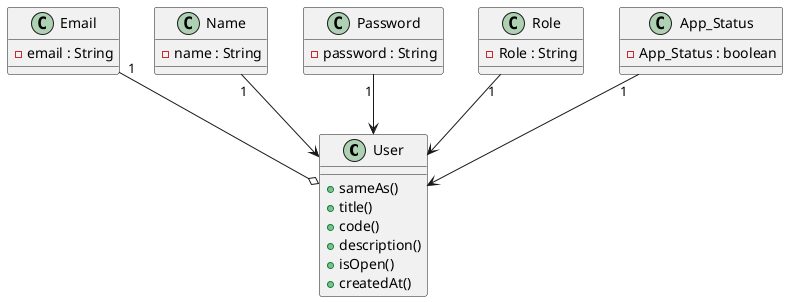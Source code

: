 @startuml US-1000-CD

class User {

  +sameAs()
  +title()
  +code()
  +description()
  +isOpen()
  +createdAt()

}

class Email {
  - email : String
}

class Name {
  - name : String
}

class Password {
  - password : String
}

class Role {
  - Role : String
}

class App_Status {
  - App_Status : boolean
}

Name "1" -->  User
Email "1" --o  User
Password "1" -->  User
Role "1" -->  User
App_Status "1" -->  User

@enduml